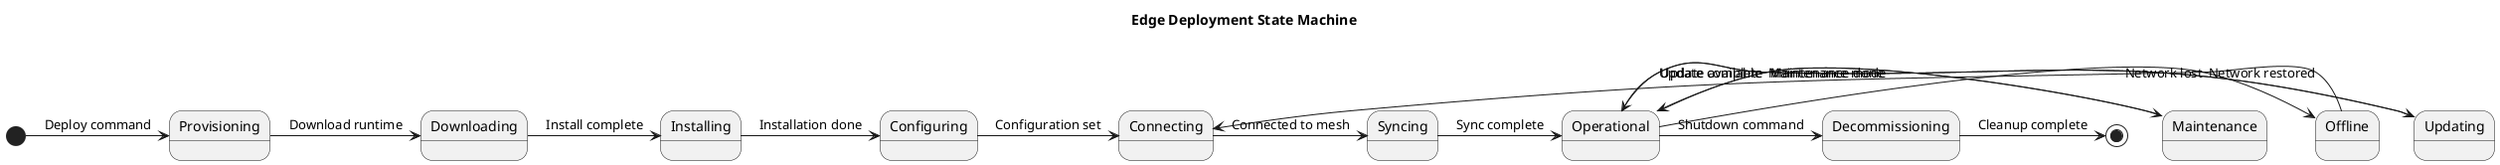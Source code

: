 @startuml
title Edge Deployment State Machine

[*] -> Provisioning : Deploy command
Provisioning -> Downloading : Download runtime
Downloading -> Installing : Install complete
Installing -> Configuring : Installation done
Configuring -> Connecting : Configuration set
Connecting -> Syncing : Connected to mesh
Syncing -> Operational : Sync complete
Operational -> Updating : Update available
Updating -> Operational : Update complete
Operational -> Offline : Network lost
Offline -> Connecting : Network restored
Operational -> Maintenance : Maintenance mode
Maintenance -> Operational : Maintenance done
Operational -> Decommissioning : Shutdown command
Decommissioning -> [*] : Cleanup complete

@enduml